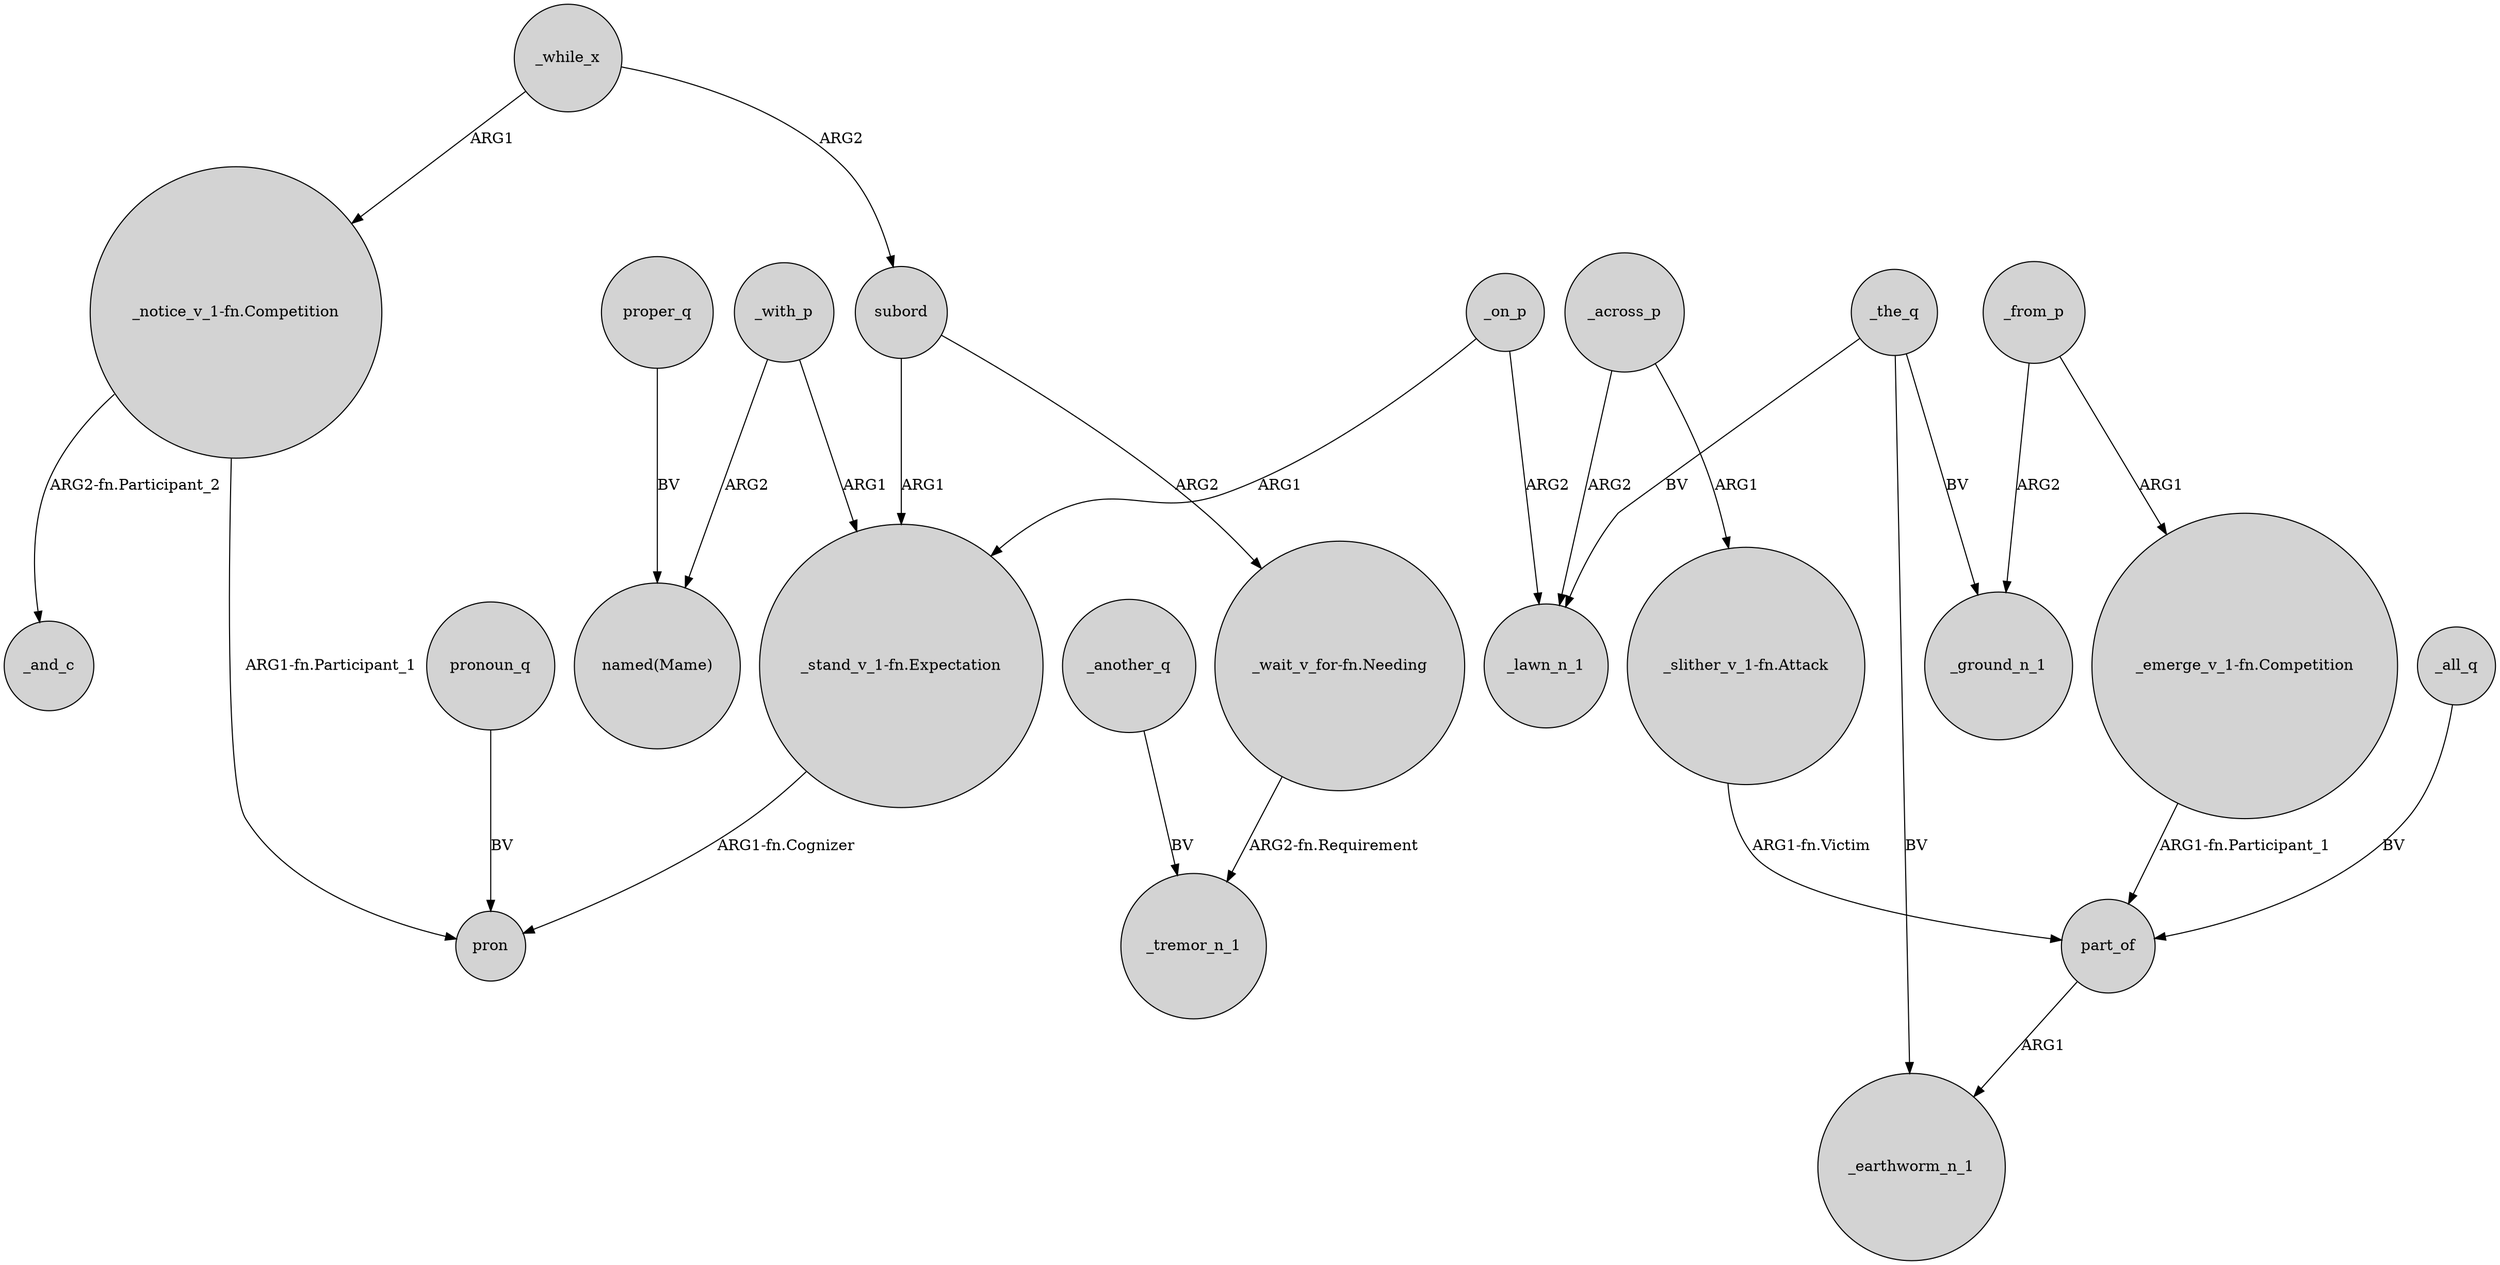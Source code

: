 digraph {
	node [shape=circle style=filled]
	_on_p -> "_stand_v_1-fn.Expectation" [label=ARG1]
	"_notice_v_1-fn.Competition" -> _and_c [label="ARG2-fn.Participant_2"]
	_while_x -> "_notice_v_1-fn.Competition" [label=ARG1]
	subord -> "_wait_v_for-fn.Needing" [label=ARG2]
	_while_x -> subord [label=ARG2]
	"_slither_v_1-fn.Attack" -> part_of [label="ARG1-fn.Victim"]
	_all_q -> part_of [label=BV]
	_on_p -> _lawn_n_1 [label=ARG2]
	_with_p -> "_stand_v_1-fn.Expectation" [label=ARG1]
	pronoun_q -> pron [label=BV]
	"_wait_v_for-fn.Needing" -> _tremor_n_1 [label="ARG2-fn.Requirement"]
	"_notice_v_1-fn.Competition" -> pron [label="ARG1-fn.Participant_1"]
	part_of -> _earthworm_n_1 [label=ARG1]
	"_emerge_v_1-fn.Competition" -> part_of [label="ARG1-fn.Participant_1"]
	_across_p -> _lawn_n_1 [label=ARG2]
	_the_q -> _earthworm_n_1 [label=BV]
	subord -> "_stand_v_1-fn.Expectation" [label=ARG1]
	_the_q -> _ground_n_1 [label=BV]
	_from_p -> "_emerge_v_1-fn.Competition" [label=ARG1]
	_the_q -> _lawn_n_1 [label=BV]
	_another_q -> _tremor_n_1 [label=BV]
	_across_p -> "_slither_v_1-fn.Attack" [label=ARG1]
	proper_q -> "named(Mame)" [label=BV]
	_with_p -> "named(Mame)" [label=ARG2]
	"_stand_v_1-fn.Expectation" -> pron [label="ARG1-fn.Cognizer"]
	_from_p -> _ground_n_1 [label=ARG2]
}
